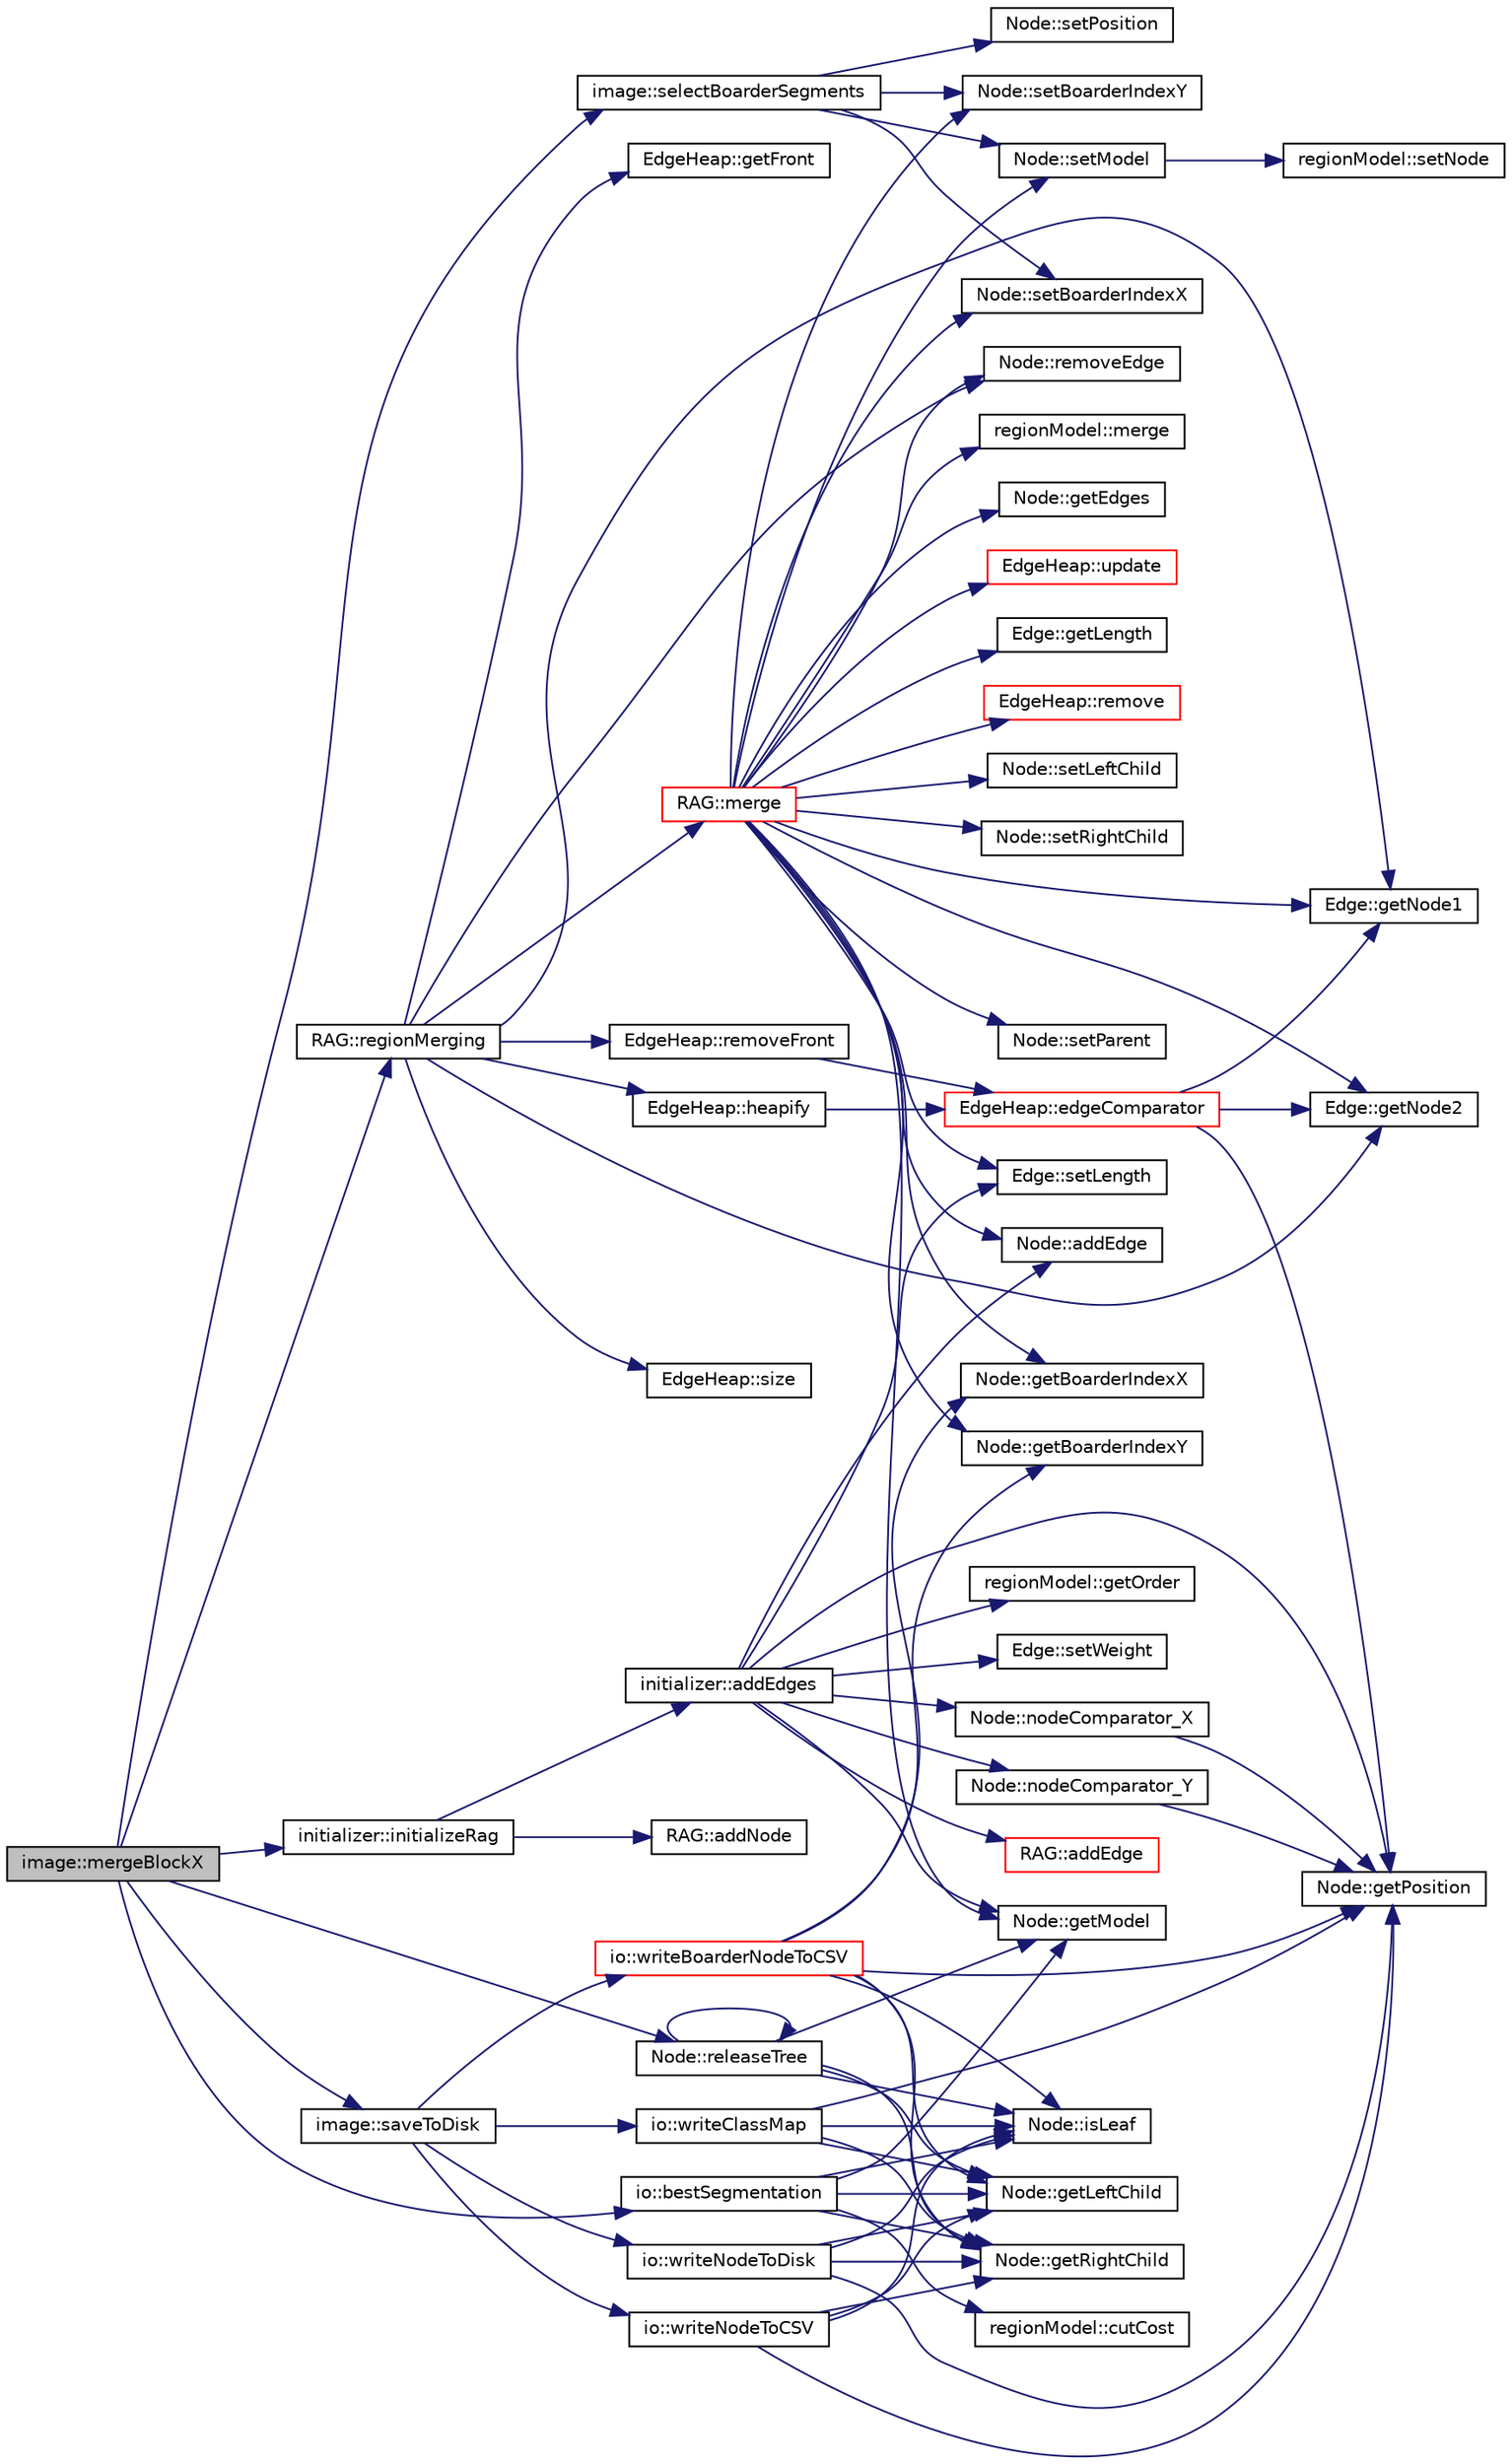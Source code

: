 digraph "image::mergeBlockX"
{
  edge [fontname="Helvetica",fontsize="10",labelfontname="Helvetica",labelfontsize="10"];
  node [fontname="Helvetica",fontsize="10",shape=record];
  rankdir="LR";
  Node1 [label="image::mergeBlockX",height=0.2,width=0.4,color="black", fillcolor="grey75", style="filled", fontcolor="black"];
  Node1 -> Node2 [color="midnightblue",fontsize="10",style="solid",fontname="Helvetica"];
  Node2 [label="image::selectBoarderSegments",height=0.2,width=0.4,color="black", fillcolor="white", style="filled",URL="$classimage.html#a7934adc398c4b1c001fe38b0500e8341"];
  Node2 -> Node3 [color="midnightblue",fontsize="10",style="solid",fontname="Helvetica"];
  Node3 [label="Node::setPosition",height=0.2,width=0.4,color="black", fillcolor="white", style="filled",URL="$class_node.html#a2bfcbd3b82b596744f81432f1824d522"];
  Node2 -> Node4 [color="midnightblue",fontsize="10",style="solid",fontname="Helvetica"];
  Node4 [label="Node::setBoarderIndexX",height=0.2,width=0.4,color="black", fillcolor="white", style="filled",URL="$class_node.html#a9305e6376add78eafd94f198df0ee745"];
  Node2 -> Node5 [color="midnightblue",fontsize="10",style="solid",fontname="Helvetica"];
  Node5 [label="Node::setBoarderIndexY",height=0.2,width=0.4,color="black", fillcolor="white", style="filled",URL="$class_node.html#aa969843e599c724456cc743b8b7f0f3b"];
  Node2 -> Node6 [color="midnightblue",fontsize="10",style="solid",fontname="Helvetica"];
  Node6 [label="Node::setModel",height=0.2,width=0.4,color="black", fillcolor="white", style="filled",URL="$class_node.html#a8a60e0e373f3acf5a26036a0b40312a1"];
  Node6 -> Node7 [color="midnightblue",fontsize="10",style="solid",fontname="Helvetica"];
  Node7 [label="regionModel::setNode",height=0.2,width=0.4,color="black", fillcolor="white", style="filled",URL="$classregion_model.html#aebdb837024f0eb627bb15742a19b9974"];
  Node1 -> Node8 [color="midnightblue",fontsize="10",style="solid",fontname="Helvetica"];
  Node8 [label="initializer::initializeRag",height=0.2,width=0.4,color="black", fillcolor="white", style="filled",URL="$classinitializer.html#ae6d34d311f884ceb489b3043a011864c"];
  Node8 -> Node9 [color="midnightblue",fontsize="10",style="solid",fontname="Helvetica"];
  Node9 [label="RAG::addNode",height=0.2,width=0.4,color="black", fillcolor="white", style="filled",URL="$class_r_a_g.html#a4e34b15e71e8f54f5268766d551beb8c"];
  Node8 -> Node10 [color="midnightblue",fontsize="10",style="solid",fontname="Helvetica"];
  Node10 [label="initializer::addEdges",height=0.2,width=0.4,color="black", fillcolor="white", style="filled",URL="$classinitializer.html#af25116f6ca0979e447a4a266bceba2b8"];
  Node10 -> Node11 [color="midnightblue",fontsize="10",style="solid",fontname="Helvetica"];
  Node11 [label="Node::nodeComparator_X",height=0.2,width=0.4,color="black", fillcolor="white", style="filled",URL="$class_node.html#ac514917c2beff2faebf1e48760cc6b40"];
  Node11 -> Node12 [color="midnightblue",fontsize="10",style="solid",fontname="Helvetica"];
  Node12 [label="Node::getPosition",height=0.2,width=0.4,color="black", fillcolor="white", style="filled",URL="$class_node.html#aa3512938403662345b64049920d1cdaf"];
  Node10 -> Node12 [color="midnightblue",fontsize="10",style="solid",fontname="Helvetica"];
  Node10 -> Node13 [color="midnightblue",fontsize="10",style="solid",fontname="Helvetica"];
  Node13 [label="Node::getModel",height=0.2,width=0.4,color="black", fillcolor="white", style="filled",URL="$class_node.html#adcc7f26a2ccf3a8fcc387ed820624d99"];
  Node10 -> Node14 [color="midnightblue",fontsize="10",style="solid",fontname="Helvetica"];
  Node14 [label="regionModel::getOrder",height=0.2,width=0.4,color="black", fillcolor="white", style="filled",URL="$classregion_model.html#a822975b706699cc553f92035581246bc"];
  Node10 -> Node15 [color="midnightblue",fontsize="10",style="solid",fontname="Helvetica"];
  Node15 [label="Edge::setWeight",height=0.2,width=0.4,color="black", fillcolor="white", style="filled",URL="$class_edge.html#a7ba1bfa5c9c7972d2c31b2c3ba3d7c69"];
  Node10 -> Node16 [color="midnightblue",fontsize="10",style="solid",fontname="Helvetica"];
  Node16 [label="Edge::setLength",height=0.2,width=0.4,color="black", fillcolor="white", style="filled",URL="$class_edge.html#a9825f846eb203bc2ebe0e5ee4dcf9c3b"];
  Node10 -> Node17 [color="midnightblue",fontsize="10",style="solid",fontname="Helvetica"];
  Node17 [label="Node::addEdge",height=0.2,width=0.4,color="black", fillcolor="white", style="filled",URL="$class_node.html#a86573dcde1125e02936ee7c256fb270a"];
  Node10 -> Node18 [color="midnightblue",fontsize="10",style="solid",fontname="Helvetica"];
  Node18 [label="RAG::addEdge",height=0.2,width=0.4,color="red", fillcolor="white", style="filled",URL="$class_r_a_g.html#a7e9e7021580e97ce5cac0ca30ccd8119"];
  Node10 -> Node19 [color="midnightblue",fontsize="10",style="solid",fontname="Helvetica"];
  Node19 [label="Node::nodeComparator_Y",height=0.2,width=0.4,color="black", fillcolor="white", style="filled",URL="$class_node.html#a566bec893ce0b318bad8600f3b1e3e4a"];
  Node19 -> Node12 [color="midnightblue",fontsize="10",style="solid",fontname="Helvetica"];
  Node1 -> Node20 [color="midnightblue",fontsize="10",style="solid",fontname="Helvetica"];
  Node20 [label="RAG::regionMerging",height=0.2,width=0.4,color="black", fillcolor="white", style="filled",URL="$class_r_a_g.html#ab09eebb1b704d18b583d528e77f7604a"];
  Node20 -> Node21 [color="midnightblue",fontsize="10",style="solid",fontname="Helvetica"];
  Node21 [label="EdgeHeap::heapify",height=0.2,width=0.4,color="black", fillcolor="white", style="filled",URL="$class_edge_heap.html#a09c54300b957acc0f414fd9ee6c558fa"];
  Node21 -> Node22 [color="midnightblue",fontsize="10",style="solid",fontname="Helvetica"];
  Node22 [label="EdgeHeap::edgeComparator",height=0.2,width=0.4,color="red", fillcolor="white", style="filled",URL="$class_edge_heap.html#add248e35c4c2443246ff6c7cd654ae9f"];
  Node22 -> Node23 [color="midnightblue",fontsize="10",style="solid",fontname="Helvetica"];
  Node23 [label="Edge::getNode1",height=0.2,width=0.4,color="black", fillcolor="white", style="filled",URL="$class_edge.html#aaaa9cb49c141b310873cd75fd493e22d"];
  Node22 -> Node24 [color="midnightblue",fontsize="10",style="solid",fontname="Helvetica"];
  Node24 [label="Edge::getNode2",height=0.2,width=0.4,color="black", fillcolor="white", style="filled",URL="$class_edge.html#a50017668f77ed019a5caceafbb1eb16f"];
  Node22 -> Node12 [color="midnightblue",fontsize="10",style="solid",fontname="Helvetica"];
  Node20 -> Node25 [color="midnightblue",fontsize="10",style="solid",fontname="Helvetica"];
  Node25 [label="EdgeHeap::size",height=0.2,width=0.4,color="black", fillcolor="white", style="filled",URL="$class_edge_heap.html#a82705f38a79714bb4f80a8218b6e50b1"];
  Node20 -> Node26 [color="midnightblue",fontsize="10",style="solid",fontname="Helvetica"];
  Node26 [label="EdgeHeap::getFront",height=0.2,width=0.4,color="black", fillcolor="white", style="filled",URL="$class_edge_heap.html#ad20ff8504ffd5ca5ac21be9093476741"];
  Node20 -> Node27 [color="midnightblue",fontsize="10",style="solid",fontname="Helvetica"];
  Node27 [label="EdgeHeap::removeFront",height=0.2,width=0.4,color="black", fillcolor="white", style="filled",URL="$class_edge_heap.html#a001dc48506130f599bddb241006d2920"];
  Node27 -> Node22 [color="midnightblue",fontsize="10",style="solid",fontname="Helvetica"];
  Node20 -> Node23 [color="midnightblue",fontsize="10",style="solid",fontname="Helvetica"];
  Node20 -> Node24 [color="midnightblue",fontsize="10",style="solid",fontname="Helvetica"];
  Node20 -> Node28 [color="midnightblue",fontsize="10",style="solid",fontname="Helvetica"];
  Node28 [label="Node::removeEdge",height=0.2,width=0.4,color="black", fillcolor="white", style="filled",URL="$class_node.html#a317d8090ed6ef5766b587a21038888b7"];
  Node20 -> Node29 [color="midnightblue",fontsize="10",style="solid",fontname="Helvetica"];
  Node29 [label="RAG::merge",height=0.2,width=0.4,color="red", fillcolor="white", style="filled",URL="$class_r_a_g.html#aa2de492a3df037db29b0e3ccab5251ee"];
  Node29 -> Node30 [color="midnightblue",fontsize="10",style="solid",fontname="Helvetica"];
  Node30 [label="Node::setLeftChild",height=0.2,width=0.4,color="black", fillcolor="white", style="filled",URL="$class_node.html#a6ede207fb67e5aa1fb80f0230074a0c0"];
  Node29 -> Node31 [color="midnightblue",fontsize="10",style="solid",fontname="Helvetica"];
  Node31 [label="Node::setRightChild",height=0.2,width=0.4,color="black", fillcolor="white", style="filled",URL="$class_node.html#a1b945cb9d5755aef273c43d6c7ce58bb"];
  Node29 -> Node32 [color="midnightblue",fontsize="10",style="solid",fontname="Helvetica"];
  Node32 [label="Node::setParent",height=0.2,width=0.4,color="black", fillcolor="white", style="filled",URL="$class_node.html#ad7c28414b0d242ce7c491e22cf006041"];
  Node29 -> Node33 [color="midnightblue",fontsize="10",style="solid",fontname="Helvetica"];
  Node33 [label="Node::getBoarderIndexX",height=0.2,width=0.4,color="black", fillcolor="white", style="filled",URL="$class_node.html#a2784134529ab6341bf028b0d40660870"];
  Node29 -> Node4 [color="midnightblue",fontsize="10",style="solid",fontname="Helvetica"];
  Node29 -> Node34 [color="midnightblue",fontsize="10",style="solid",fontname="Helvetica"];
  Node34 [label="Node::getBoarderIndexY",height=0.2,width=0.4,color="black", fillcolor="white", style="filled",URL="$class_node.html#a44362e2817f8eb2fd21b78f39797c48c"];
  Node29 -> Node5 [color="midnightblue",fontsize="10",style="solid",fontname="Helvetica"];
  Node29 -> Node13 [color="midnightblue",fontsize="10",style="solid",fontname="Helvetica"];
  Node29 -> Node35 [color="midnightblue",fontsize="10",style="solid",fontname="Helvetica"];
  Node35 [label="regionModel::merge",height=0.2,width=0.4,color="black", fillcolor="white", style="filled",URL="$classregion_model.html#a109b2dd106c9fbda2a9db402d0021fe9"];
  Node29 -> Node6 [color="midnightblue",fontsize="10",style="solid",fontname="Helvetica"];
  Node29 -> Node36 [color="midnightblue",fontsize="10",style="solid",fontname="Helvetica"];
  Node36 [label="Node::getEdges",height=0.2,width=0.4,color="black", fillcolor="white", style="filled",URL="$class_node.html#a6e506795cafa9ed120f236b58f32e3c5"];
  Node29 -> Node37 [color="midnightblue",fontsize="10",style="solid",fontname="Helvetica"];
  Node37 [label="EdgeHeap::update",height=0.2,width=0.4,color="red", fillcolor="white", style="filled",URL="$class_edge_heap.html#a7d8eaf4111da4c024feb5f2fb8d7cafa"];
  Node29 -> Node16 [color="midnightblue",fontsize="10",style="solid",fontname="Helvetica"];
  Node29 -> Node38 [color="midnightblue",fontsize="10",style="solid",fontname="Helvetica"];
  Node38 [label="Edge::getLength",height=0.2,width=0.4,color="black", fillcolor="white", style="filled",URL="$class_edge.html#ac5e6bca7dbde5cdd88579b1081ebe1db"];
  Node29 -> Node23 [color="midnightblue",fontsize="10",style="solid",fontname="Helvetica"];
  Node29 -> Node28 [color="midnightblue",fontsize="10",style="solid",fontname="Helvetica"];
  Node29 -> Node24 [color="midnightblue",fontsize="10",style="solid",fontname="Helvetica"];
  Node29 -> Node39 [color="midnightblue",fontsize="10",style="solid",fontname="Helvetica"];
  Node39 [label="EdgeHeap::remove",height=0.2,width=0.4,color="red", fillcolor="white", style="filled",URL="$class_edge_heap.html#ac36afe05c095a87767748b41dfa831a5"];
  Node29 -> Node17 [color="midnightblue",fontsize="10",style="solid",fontname="Helvetica"];
  Node1 -> Node40 [color="midnightblue",fontsize="10",style="solid",fontname="Helvetica"];
  Node40 [label="io::bestSegmentation",height=0.2,width=0.4,color="black", fillcolor="white", style="filled",URL="$classio.html#a665eff0517fb9afbded1a2a7db62e1d7"];
  Node40 -> Node41 [color="midnightblue",fontsize="10",style="solid",fontname="Helvetica"];
  Node41 [label="Node::isLeaf",height=0.2,width=0.4,color="black", fillcolor="white", style="filled",URL="$class_node.html#a3a61dca67d5ad06cacb8c48eb6374973"];
  Node40 -> Node42 [color="midnightblue",fontsize="10",style="solid",fontname="Helvetica"];
  Node42 [label="Node::getLeftChild",height=0.2,width=0.4,color="black", fillcolor="white", style="filled",URL="$class_node.html#a498a3ea76df240287b5a91aeaec2be95"];
  Node40 -> Node43 [color="midnightblue",fontsize="10",style="solid",fontname="Helvetica"];
  Node43 [label="Node::getRightChild",height=0.2,width=0.4,color="black", fillcolor="white", style="filled",URL="$class_node.html#a531a8178f01a328bec4c4e8a3b93b67f"];
  Node40 -> Node13 [color="midnightblue",fontsize="10",style="solid",fontname="Helvetica"];
  Node40 -> Node44 [color="midnightblue",fontsize="10",style="solid",fontname="Helvetica"];
  Node44 [label="regionModel::cutCost",height=0.2,width=0.4,color="black", fillcolor="white", style="filled",URL="$classregion_model.html#ab26eb4d56d4663e98c071266382d5e1c"];
  Node1 -> Node45 [color="midnightblue",fontsize="10",style="solid",fontname="Helvetica"];
  Node45 [label="image::saveToDisk",height=0.2,width=0.4,color="black", fillcolor="white", style="filled",URL="$classimage.html#a3a11f9e84755d71dd86e6161f633dd80"];
  Node45 -> Node46 [color="midnightblue",fontsize="10",style="solid",fontname="Helvetica"];
  Node46 [label="io::writeNodeToDisk",height=0.2,width=0.4,color="black", fillcolor="white", style="filled",URL="$classio.html#aaa642111086b3ec2afee826a767d03ad"];
  Node46 -> Node41 [color="midnightblue",fontsize="10",style="solid",fontname="Helvetica"];
  Node46 -> Node12 [color="midnightblue",fontsize="10",style="solid",fontname="Helvetica"];
  Node46 -> Node43 [color="midnightblue",fontsize="10",style="solid",fontname="Helvetica"];
  Node46 -> Node42 [color="midnightblue",fontsize="10",style="solid",fontname="Helvetica"];
  Node45 -> Node47 [color="midnightblue",fontsize="10",style="solid",fontname="Helvetica"];
  Node47 [label="io::writeNodeToCSV",height=0.2,width=0.4,color="black", fillcolor="white", style="filled",URL="$classio.html#a8aa97cb094b71a1583ef796b8200fbdb"];
  Node47 -> Node41 [color="midnightblue",fontsize="10",style="solid",fontname="Helvetica"];
  Node47 -> Node12 [color="midnightblue",fontsize="10",style="solid",fontname="Helvetica"];
  Node47 -> Node43 [color="midnightblue",fontsize="10",style="solid",fontname="Helvetica"];
  Node47 -> Node42 [color="midnightblue",fontsize="10",style="solid",fontname="Helvetica"];
  Node45 -> Node48 [color="midnightblue",fontsize="10",style="solid",fontname="Helvetica"];
  Node48 [label="io::writeClassMap",height=0.2,width=0.4,color="black", fillcolor="white", style="filled",URL="$classio.html#a72962f4d8ddc9b57256730b089be4288"];
  Node48 -> Node41 [color="midnightblue",fontsize="10",style="solid",fontname="Helvetica"];
  Node48 -> Node12 [color="midnightblue",fontsize="10",style="solid",fontname="Helvetica"];
  Node48 -> Node43 [color="midnightblue",fontsize="10",style="solid",fontname="Helvetica"];
  Node48 -> Node42 [color="midnightblue",fontsize="10",style="solid",fontname="Helvetica"];
  Node45 -> Node49 [color="midnightblue",fontsize="10",style="solid",fontname="Helvetica"];
  Node49 [label="io::writeBoarderNodeToCSV",height=0.2,width=0.4,color="red", fillcolor="white", style="filled",URL="$classio.html#a4cca3fdf98e917cac1b3e776c7634aec"];
  Node49 -> Node41 [color="midnightblue",fontsize="10",style="solid",fontname="Helvetica"];
  Node49 -> Node12 [color="midnightblue",fontsize="10",style="solid",fontname="Helvetica"];
  Node49 -> Node33 [color="midnightblue",fontsize="10",style="solid",fontname="Helvetica"];
  Node49 -> Node34 [color="midnightblue",fontsize="10",style="solid",fontname="Helvetica"];
  Node49 -> Node43 [color="midnightblue",fontsize="10",style="solid",fontname="Helvetica"];
  Node49 -> Node42 [color="midnightblue",fontsize="10",style="solid",fontname="Helvetica"];
  Node1 -> Node50 [color="midnightblue",fontsize="10",style="solid",fontname="Helvetica"];
  Node50 [label="Node::releaseTree",height=0.2,width=0.4,color="black", fillcolor="white", style="filled",URL="$class_node.html#adaaa531eae8cc809934f80b09ad8224e"];
  Node50 -> Node41 [color="midnightblue",fontsize="10",style="solid",fontname="Helvetica"];
  Node50 -> Node13 [color="midnightblue",fontsize="10",style="solid",fontname="Helvetica"];
  Node50 -> Node42 [color="midnightblue",fontsize="10",style="solid",fontname="Helvetica"];
  Node50 -> Node50 [color="midnightblue",fontsize="10",style="solid",fontname="Helvetica"];
  Node50 -> Node43 [color="midnightblue",fontsize="10",style="solid",fontname="Helvetica"];
}

